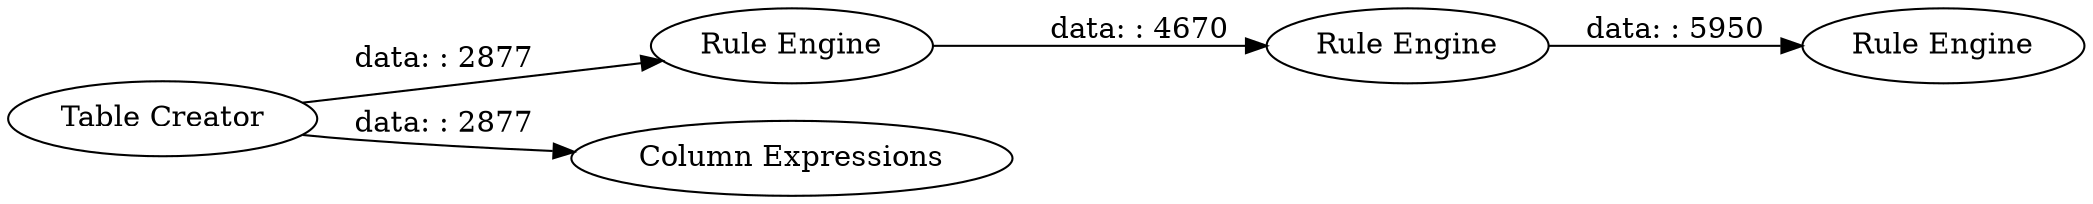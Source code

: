 digraph {
	"2746454571946555463_2" [label="Rule Engine"]
	"2746454571946555463_4" [label="Rule Engine"]
	"2746454571946555463_1" [label="Table Creator"]
	"2746454571946555463_5" [label="Column Expressions"]
	"2746454571946555463_3" [label="Rule Engine"]
	"2746454571946555463_2" -> "2746454571946555463_3" [label="data: : 4670"]
	"2746454571946555463_1" -> "2746454571946555463_5" [label="data: : 2877"]
	"2746454571946555463_3" -> "2746454571946555463_4" [label="data: : 5950"]
	"2746454571946555463_1" -> "2746454571946555463_2" [label="data: : 2877"]
	rankdir=LR
}
